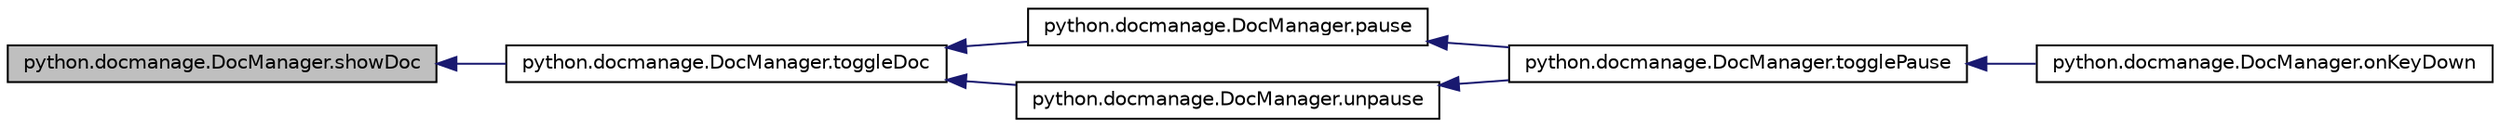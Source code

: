 digraph G
{
  edge [fontname="Helvetica",fontsize="10",labelfontname="Helvetica",labelfontsize="10"];
  node [fontname="Helvetica",fontsize="10",shape=record];
  rankdir="LR";
  Node1 [label="python.docmanage.DocManager.showDoc",height=0.2,width=0.4,color="black", fillcolor="grey75", style="filled" fontcolor="black"];
  Node1 -> Node2 [dir="back",color="midnightblue",fontsize="10",style="solid",fontname="Helvetica"];
  Node2 [label="python.docmanage.DocManager.toggleDoc",height=0.2,width=0.4,color="black", fillcolor="white", style="filled",URL="$classpython_1_1docmanage_1_1_doc_manager.html#afbcabe820c31769900a4a1c1581bbb6a"];
  Node2 -> Node3 [dir="back",color="midnightblue",fontsize="10",style="solid",fontname="Helvetica"];
  Node3 [label="python.docmanage.DocManager.pause",height=0.2,width=0.4,color="black", fillcolor="white", style="filled",URL="$classpython_1_1docmanage_1_1_doc_manager.html#ab22c62870d2632e983832dd289de6344"];
  Node3 -> Node4 [dir="back",color="midnightblue",fontsize="10",style="solid",fontname="Helvetica"];
  Node4 [label="python.docmanage.DocManager.togglePause",height=0.2,width=0.4,color="black", fillcolor="white", style="filled",URL="$classpython_1_1docmanage_1_1_doc_manager.html#adec74ea70e6fa732d9c93e318fc7e566"];
  Node4 -> Node5 [dir="back",color="midnightblue",fontsize="10",style="solid",fontname="Helvetica"];
  Node5 [label="python.docmanage.DocManager.onKeyDown",height=0.2,width=0.4,color="black", fillcolor="white", style="filled",URL="$classpython_1_1docmanage_1_1_doc_manager.html#af8b586506f8117c3c0e46eb33a047dd9"];
  Node2 -> Node6 [dir="back",color="midnightblue",fontsize="10",style="solid",fontname="Helvetica"];
  Node6 [label="python.docmanage.DocManager.unpause",height=0.2,width=0.4,color="black", fillcolor="white", style="filled",URL="$classpython_1_1docmanage_1_1_doc_manager.html#acbb51b8524073a1bc758a851d162df1f"];
  Node6 -> Node4 [dir="back",color="midnightblue",fontsize="10",style="solid",fontname="Helvetica"];
}
